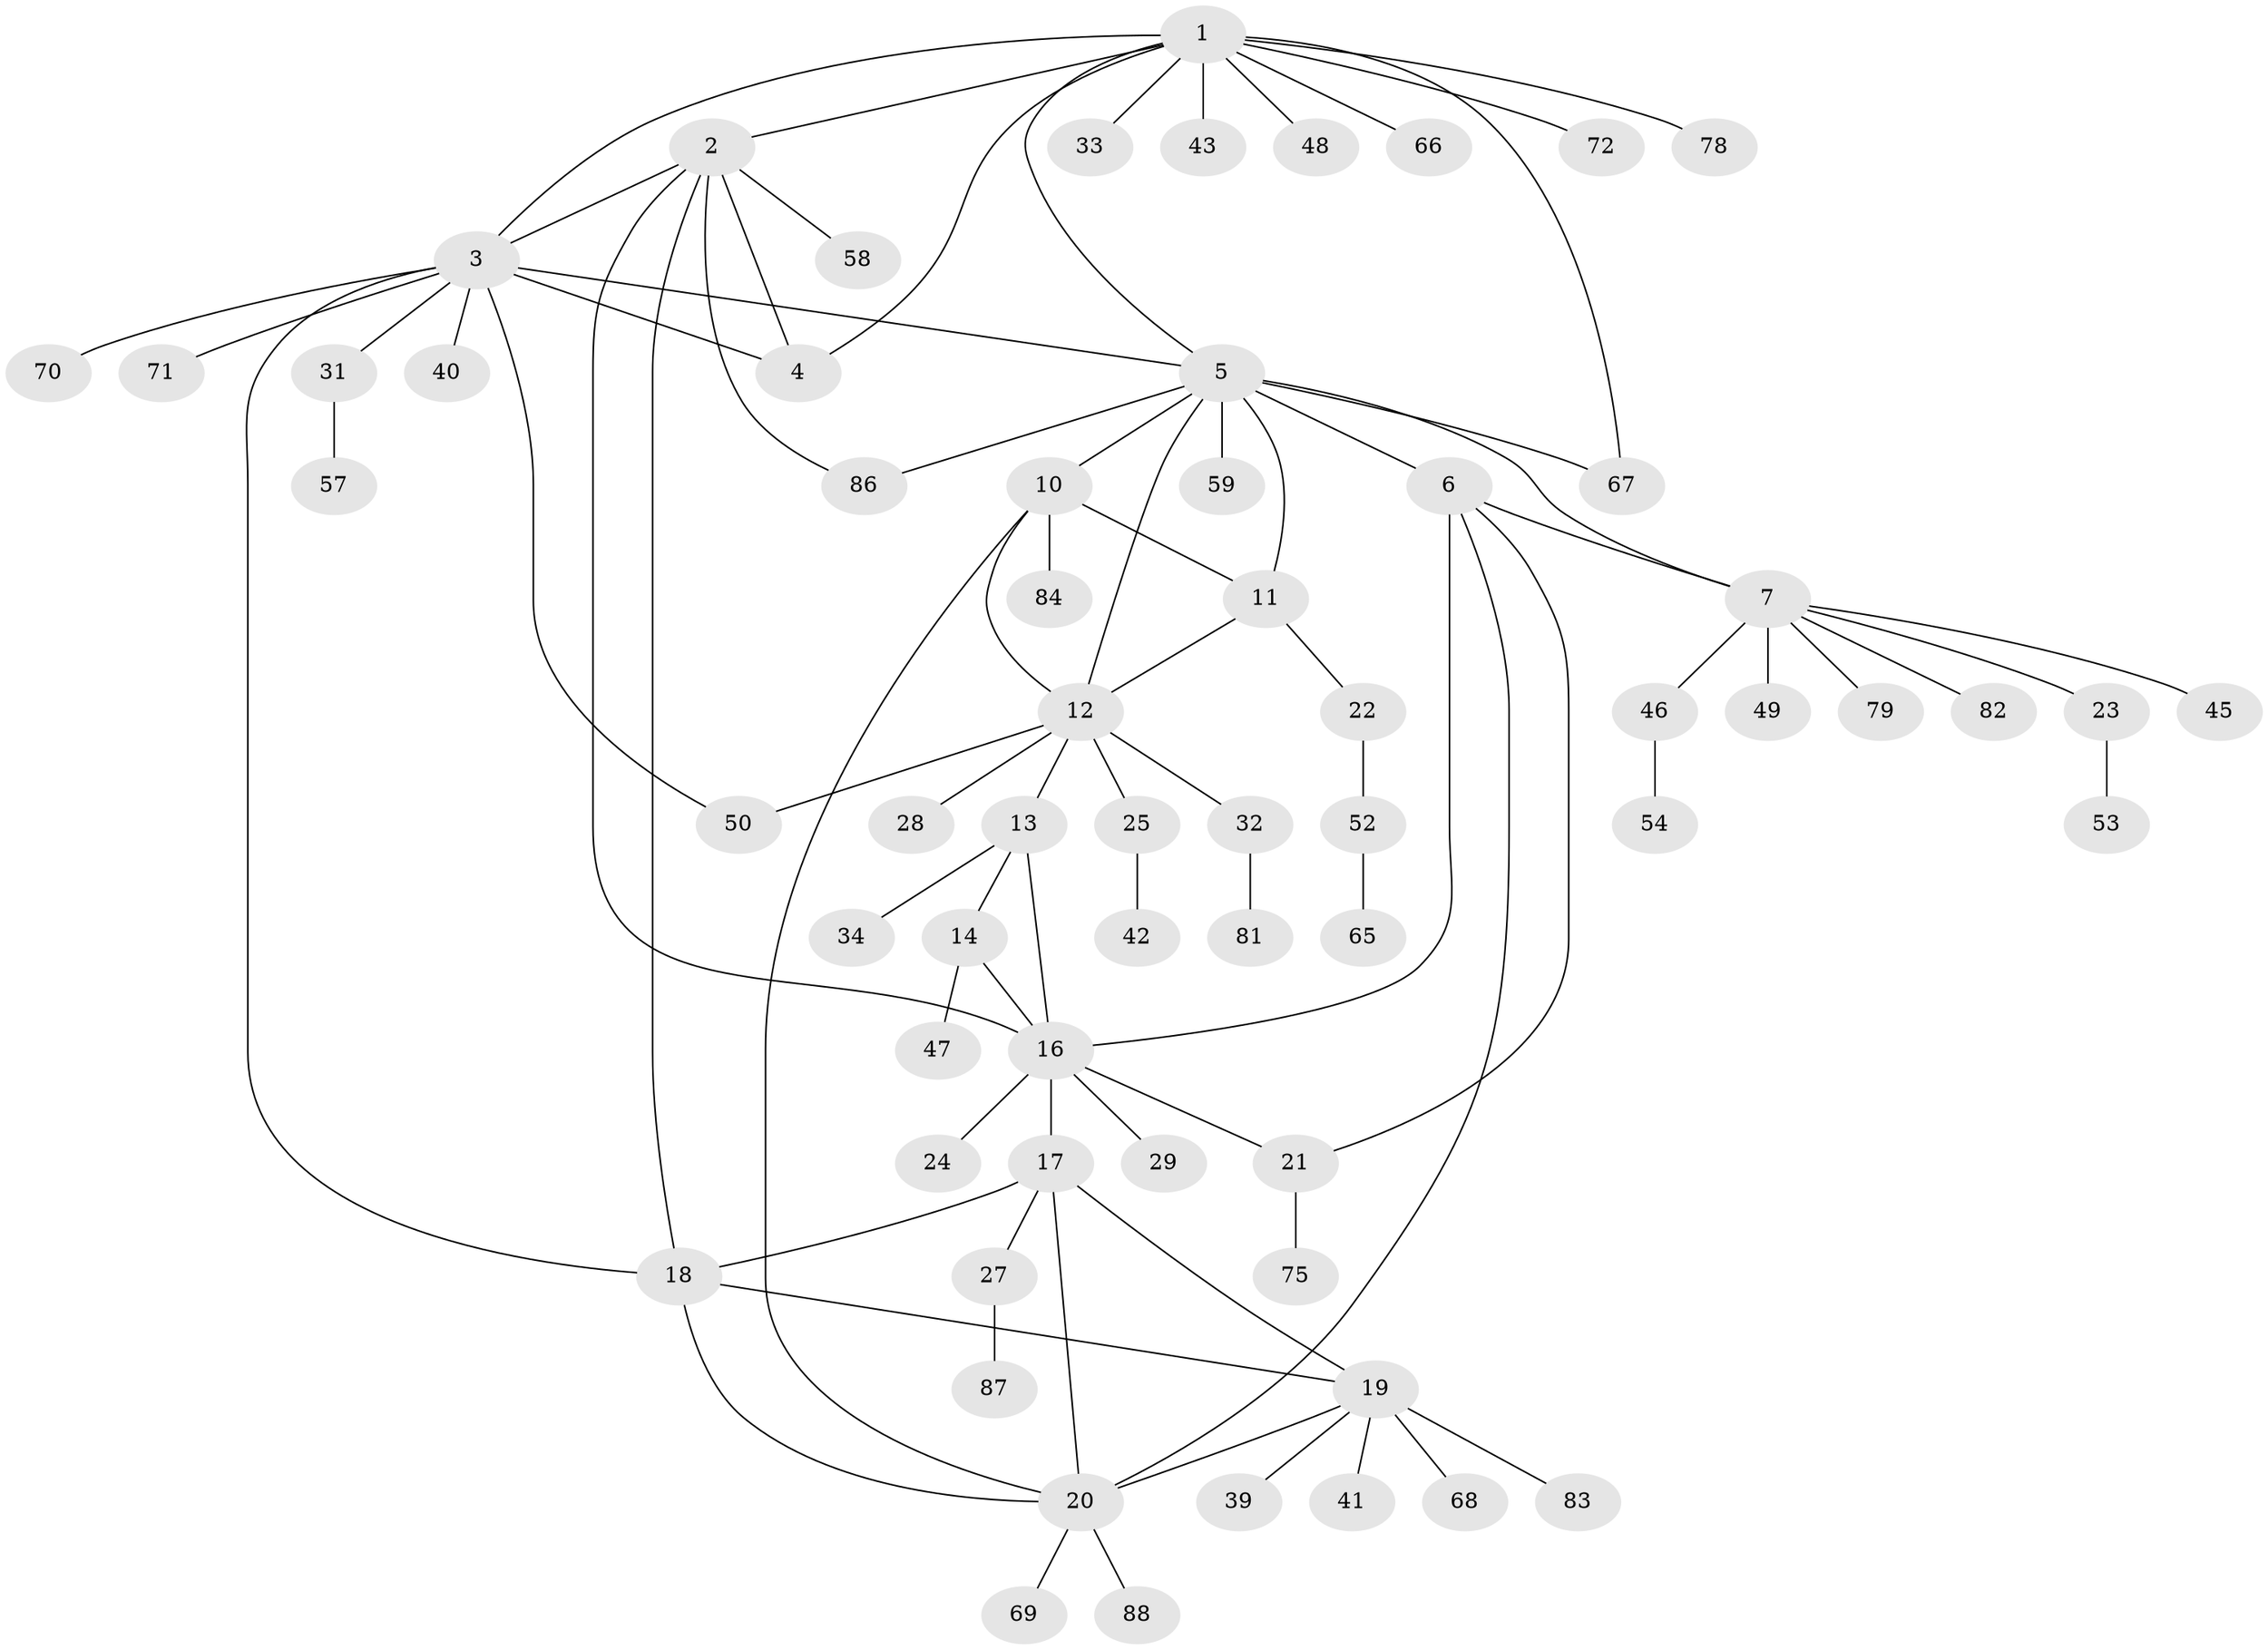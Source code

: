 // original degree distribution, {12: 0.011363636363636364, 8: 0.03409090909090909, 11: 0.011363636363636364, 3: 0.056818181818181816, 6: 0.045454545454545456, 4: 0.03409090909090909, 10: 0.011363636363636364, 5: 0.022727272727272728, 7: 0.022727272727272728, 9: 0.011363636363636364, 2: 0.22727272727272727, 1: 0.5113636363636364}
// Generated by graph-tools (version 1.1) at 2025/42/03/06/25 10:42:12]
// undirected, 64 vertices, 85 edges
graph export_dot {
graph [start="1"]
  node [color=gray90,style=filled];
  1 [super="+36"];
  2 [super="+60"];
  3 [super="+85"];
  4;
  5 [super="+9"];
  6 [super="+8"];
  7 [super="+37"];
  10 [super="+76"];
  11;
  12 [super="+26"];
  13 [super="+38"];
  14 [super="+15"];
  16 [super="+63"];
  17 [super="+62"];
  18 [super="+73"];
  19 [super="+74"];
  20 [super="+55"];
  21 [super="+51"];
  22 [super="+30"];
  23;
  24 [super="+56"];
  25;
  27 [super="+44"];
  28;
  29 [super="+77"];
  31 [super="+35"];
  32 [super="+64"];
  33;
  34;
  39;
  40;
  41;
  42;
  43;
  45;
  46;
  47 [super="+80"];
  48;
  49;
  50;
  52 [super="+61"];
  53;
  54;
  57;
  58;
  59;
  65;
  66;
  67;
  68;
  69;
  70;
  71;
  72;
  75;
  78;
  79;
  81;
  82;
  83;
  84;
  86;
  87;
  88;
  1 -- 2;
  1 -- 3;
  1 -- 4;
  1 -- 33;
  1 -- 43;
  1 -- 48;
  1 -- 66;
  1 -- 67;
  1 -- 72;
  1 -- 78;
  1 -- 5;
  2 -- 3;
  2 -- 4;
  2 -- 16;
  2 -- 18;
  2 -- 58;
  2 -- 86;
  3 -- 4;
  3 -- 5;
  3 -- 31;
  3 -- 40;
  3 -- 50;
  3 -- 70;
  3 -- 71;
  3 -- 18;
  5 -- 6 [weight=2];
  5 -- 7;
  5 -- 86;
  5 -- 67;
  5 -- 59;
  5 -- 10;
  5 -- 11;
  5 -- 12;
  6 -- 7 [weight=2];
  6 -- 20;
  6 -- 16;
  6 -- 21;
  7 -- 23;
  7 -- 45;
  7 -- 46;
  7 -- 49;
  7 -- 79;
  7 -- 82;
  10 -- 11;
  10 -- 12;
  10 -- 20;
  10 -- 84;
  11 -- 12;
  11 -- 22;
  12 -- 13;
  12 -- 25;
  12 -- 32;
  12 -- 50;
  12 -- 28;
  13 -- 14 [weight=2];
  13 -- 16;
  13 -- 34;
  14 -- 16 [weight=2];
  14 -- 47;
  16 -- 17;
  16 -- 24;
  16 -- 29;
  16 -- 21;
  17 -- 18;
  17 -- 19;
  17 -- 20;
  17 -- 27;
  18 -- 19;
  18 -- 20;
  19 -- 20;
  19 -- 39;
  19 -- 41;
  19 -- 68;
  19 -- 83;
  20 -- 88;
  20 -- 69;
  21 -- 75;
  22 -- 52;
  23 -- 53;
  25 -- 42;
  27 -- 87;
  31 -- 57;
  32 -- 81;
  46 -- 54;
  52 -- 65;
}
